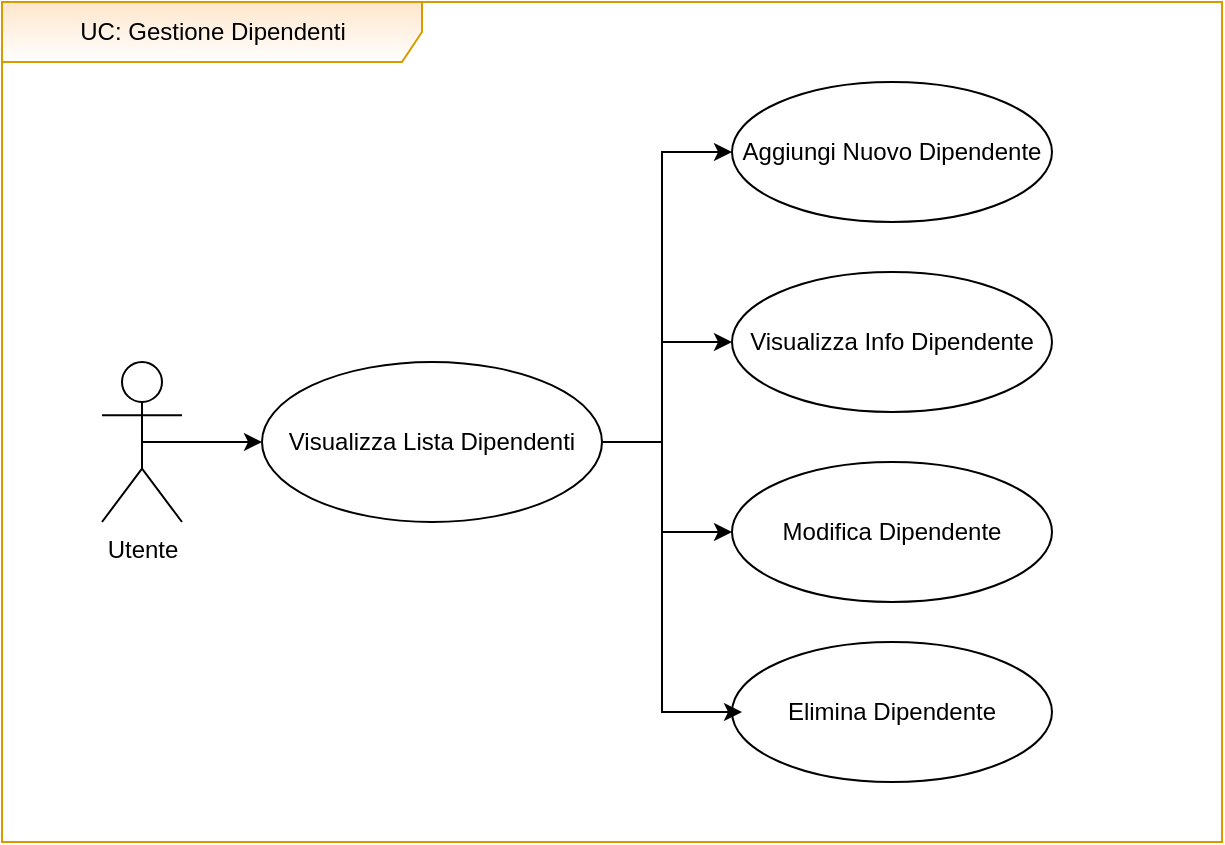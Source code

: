 <mxfile version="17.5.1" type="google"><diagram id="-1ezlqFbWJpgmOzkfmfm" name="Page-1"><mxGraphModel grid="1" page="1" gridSize="10" guides="1" tooltips="1" connect="1" arrows="1" fold="1" pageScale="1" pageWidth="827" pageHeight="1169" math="0" shadow="0"><root><mxCell id="0"/><mxCell id="1" parent="0"/><mxCell id="NlS7-WpiNUDnTh0oMCXP-1" style="edgeStyle=orthogonalEdgeStyle;rounded=0;orthogonalLoop=1;jettySize=auto;html=1;exitX=0.5;exitY=0.5;exitDx=0;exitDy=0;exitPerimeter=0;entryX=0;entryY=0.5;entryDx=0;entryDy=0;" edge="1" parent="1" source="J5E94N1OVbMCNrPt68lE-2" target="JC3VpYk0t1QTKJdd8FtK-2"><mxGeometry relative="1" as="geometry"/></mxCell><mxCell id="J5E94N1OVbMCNrPt68lE-2" value="Utente" style="shape=umlActor;verticalLabelPosition=bottom;verticalAlign=top;html=1;outlineConnect=0;" vertex="1" parent="1"><mxGeometry x="70" y="230" width="40" height="80" as="geometry"/></mxCell><mxCell id="J5E94N1OVbMCNrPt68lE-12" value="" style="ellipse;whiteSpace=wrap;html=1;" vertex="1" parent="1"><mxGeometry x="385" y="90" width="160" height="70" as="geometry"/></mxCell><mxCell id="J5E94N1OVbMCNrPt68lE-13" value="Aggiungi Nuovo Dipendente" style="text;html=1;strokeColor=none;fillColor=none;align=center;verticalAlign=middle;whiteSpace=wrap;rounded=0;" vertex="1" parent="1"><mxGeometry x="370" y="115" width="190" height="20" as="geometry"/></mxCell><mxCell id="J5E94N1OVbMCNrPt68lE-15" value="" style="ellipse;whiteSpace=wrap;html=1;" vertex="1" parent="1"><mxGeometry x="385" y="185" width="160" height="70" as="geometry"/></mxCell><mxCell id="J5E94N1OVbMCNrPt68lE-16" value="Visualizza Info Dipendente" style="text;html=1;strokeColor=none;fillColor=none;align=center;verticalAlign=middle;whiteSpace=wrap;rounded=0;" vertex="1" parent="1"><mxGeometry x="385" y="210" width="160" height="20" as="geometry"/></mxCell><mxCell id="J5E94N1OVbMCNrPt68lE-18" value="" style="ellipse;whiteSpace=wrap;html=1;" vertex="1" parent="1"><mxGeometry x="385" y="370" width="160" height="70" as="geometry"/></mxCell><mxCell id="J5E94N1OVbMCNrPt68lE-21" value="" style="ellipse;whiteSpace=wrap;html=1;" vertex="1" parent="1"><mxGeometry x="385" y="280" width="160" height="70" as="geometry"/></mxCell><mxCell id="J5E94N1OVbMCNrPt68lE-22" value="Modifica Dipendente" style="text;html=1;strokeColor=none;fillColor=none;align=center;verticalAlign=middle;whiteSpace=wrap;rounded=0;" vertex="1" parent="1"><mxGeometry x="402" y="305" width="126" height="20" as="geometry"/></mxCell><mxCell id="J5E94N1OVbMCNrPt68lE-48" value="UC: Gestione Dipendenti" style="shape=umlFrame;tabPosition=left;html=1;boundedLbl=1;labelInHeader=1;width=210;height=30;fillColor=#ffe6cc;strokeColor=#d79b00;gradientColor=#ffffff;" vertex="1" parent="1"><mxGeometry x="20" y="50" width="610" height="420" as="geometry"/></mxCell><mxCell id="NlS7-WpiNUDnTh0oMCXP-6" style="edgeStyle=orthogonalEdgeStyle;rounded=0;orthogonalLoop=1;jettySize=auto;html=1;exitX=1;exitY=0.5;exitDx=0;exitDy=0;entryX=0;entryY=0.5;entryDx=0;entryDy=0;" edge="1" parent="1" source="JC3VpYk0t1QTKJdd8FtK-2" target="J5E94N1OVbMCNrPt68lE-12"><mxGeometry relative="1" as="geometry"><Array as="points"><mxPoint x="350" y="270"/><mxPoint x="350" y="125"/></Array></mxGeometry></mxCell><mxCell id="NlS7-WpiNUDnTh0oMCXP-7" style="edgeStyle=orthogonalEdgeStyle;rounded=0;orthogonalLoop=1;jettySize=auto;html=1;exitX=1;exitY=0.5;exitDx=0;exitDy=0;entryX=0;entryY=0.5;entryDx=0;entryDy=0;" edge="1" parent="1" source="JC3VpYk0t1QTKJdd8FtK-2" target="J5E94N1OVbMCNrPt68lE-16"><mxGeometry relative="1" as="geometry"><Array as="points"><mxPoint x="350" y="270"/><mxPoint x="350" y="220"/></Array></mxGeometry></mxCell><mxCell id="NlS7-WpiNUDnTh0oMCXP-8" style="edgeStyle=orthogonalEdgeStyle;rounded=0;orthogonalLoop=1;jettySize=auto;html=1;exitX=1;exitY=0.5;exitDx=0;exitDy=0;entryX=0;entryY=0.5;entryDx=0;entryDy=0;" edge="1" parent="1" source="JC3VpYk0t1QTKJdd8FtK-2" target="J5E94N1OVbMCNrPt68lE-21"><mxGeometry relative="1" as="geometry"><Array as="points"><mxPoint x="350" y="270"/><mxPoint x="350" y="315"/></Array></mxGeometry></mxCell><mxCell id="NlS7-WpiNUDnTh0oMCXP-9" style="edgeStyle=orthogonalEdgeStyle;rounded=0;orthogonalLoop=1;jettySize=auto;html=1;exitX=1;exitY=0.5;exitDx=0;exitDy=0;entryX=0;entryY=0.5;entryDx=0;entryDy=0;" edge="1" parent="1" source="JC3VpYk0t1QTKJdd8FtK-2" target="NlS7-WpiNUDnTh0oMCXP-5"><mxGeometry relative="1" as="geometry"><Array as="points"><mxPoint x="350" y="270"/><mxPoint x="350" y="405"/></Array></mxGeometry></mxCell><mxCell id="JC3VpYk0t1QTKJdd8FtK-2" value="Visualizza Lista Dipendenti" style="ellipse;whiteSpace=wrap;html=1;" vertex="1" parent="1"><mxGeometry x="150" y="230" width="170" height="80" as="geometry"/></mxCell><mxCell id="NlS7-WpiNUDnTh0oMCXP-5" value="Elimina Dipendente" style="text;html=1;strokeColor=none;fillColor=none;align=center;verticalAlign=middle;whiteSpace=wrap;rounded=0;" vertex="1" parent="1"><mxGeometry x="390" y="395" width="150" height="20" as="geometry"/></mxCell></root></mxGraphModel></diagram></mxfile>